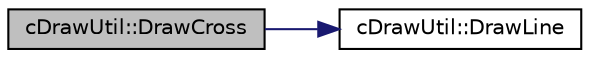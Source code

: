 digraph "cDrawUtil::DrawCross"
{
 // LATEX_PDF_SIZE
  edge [fontname="Helvetica",fontsize="10",labelfontname="Helvetica",labelfontsize="10"];
  node [fontname="Helvetica",fontsize="10",shape=record];
  rankdir="LR";
  Node1 [label="cDrawUtil::DrawCross",height=0.2,width=0.4,color="black", fillcolor="grey75", style="filled", fontcolor="black",tooltip=" "];
  Node1 -> Node2 [color="midnightblue",fontsize="10",style="solid",fontname="Helvetica"];
  Node2 [label="cDrawUtil::DrawLine",height=0.2,width=0.4,color="black", fillcolor="white", style="filled",URL="$classc_draw_util.html#a3e0e6d5260b7fb9aa090d673bc2d1f0c",tooltip=" "];
}
